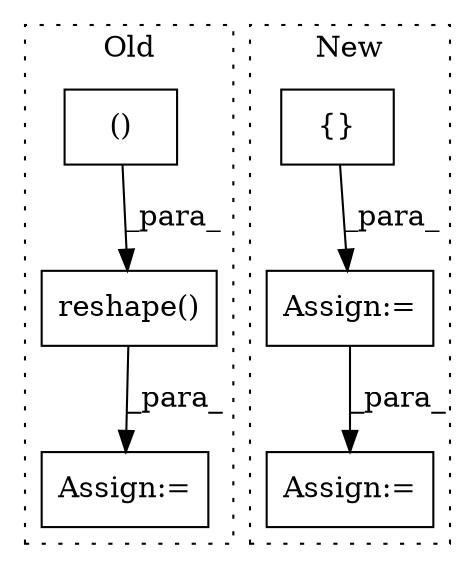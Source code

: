 digraph G {
subgraph cluster0 {
1 [label="reshape()" a="75" s="4547,4570" l="14,1" shape="box"];
3 [label="Assign:=" a="68" s="4544" l="3" shape="box"];
6 [label="()" a="54" s="4386" l="3" shape="box"];
label = "Old";
style="dotted";
}
subgraph cluster1 {
2 [label="{}" a="59" s="4338,4340" l="1,0" shape="box"];
4 [label="Assign:=" a="68" s="4655" l="3" shape="box"];
5 [label="Assign:=" a="68" s="4335" l="3" shape="box"];
label = "New";
style="dotted";
}
1 -> 3 [label="_para_"];
2 -> 5 [label="_para_"];
5 -> 4 [label="_para_"];
6 -> 1 [label="_para_"];
}